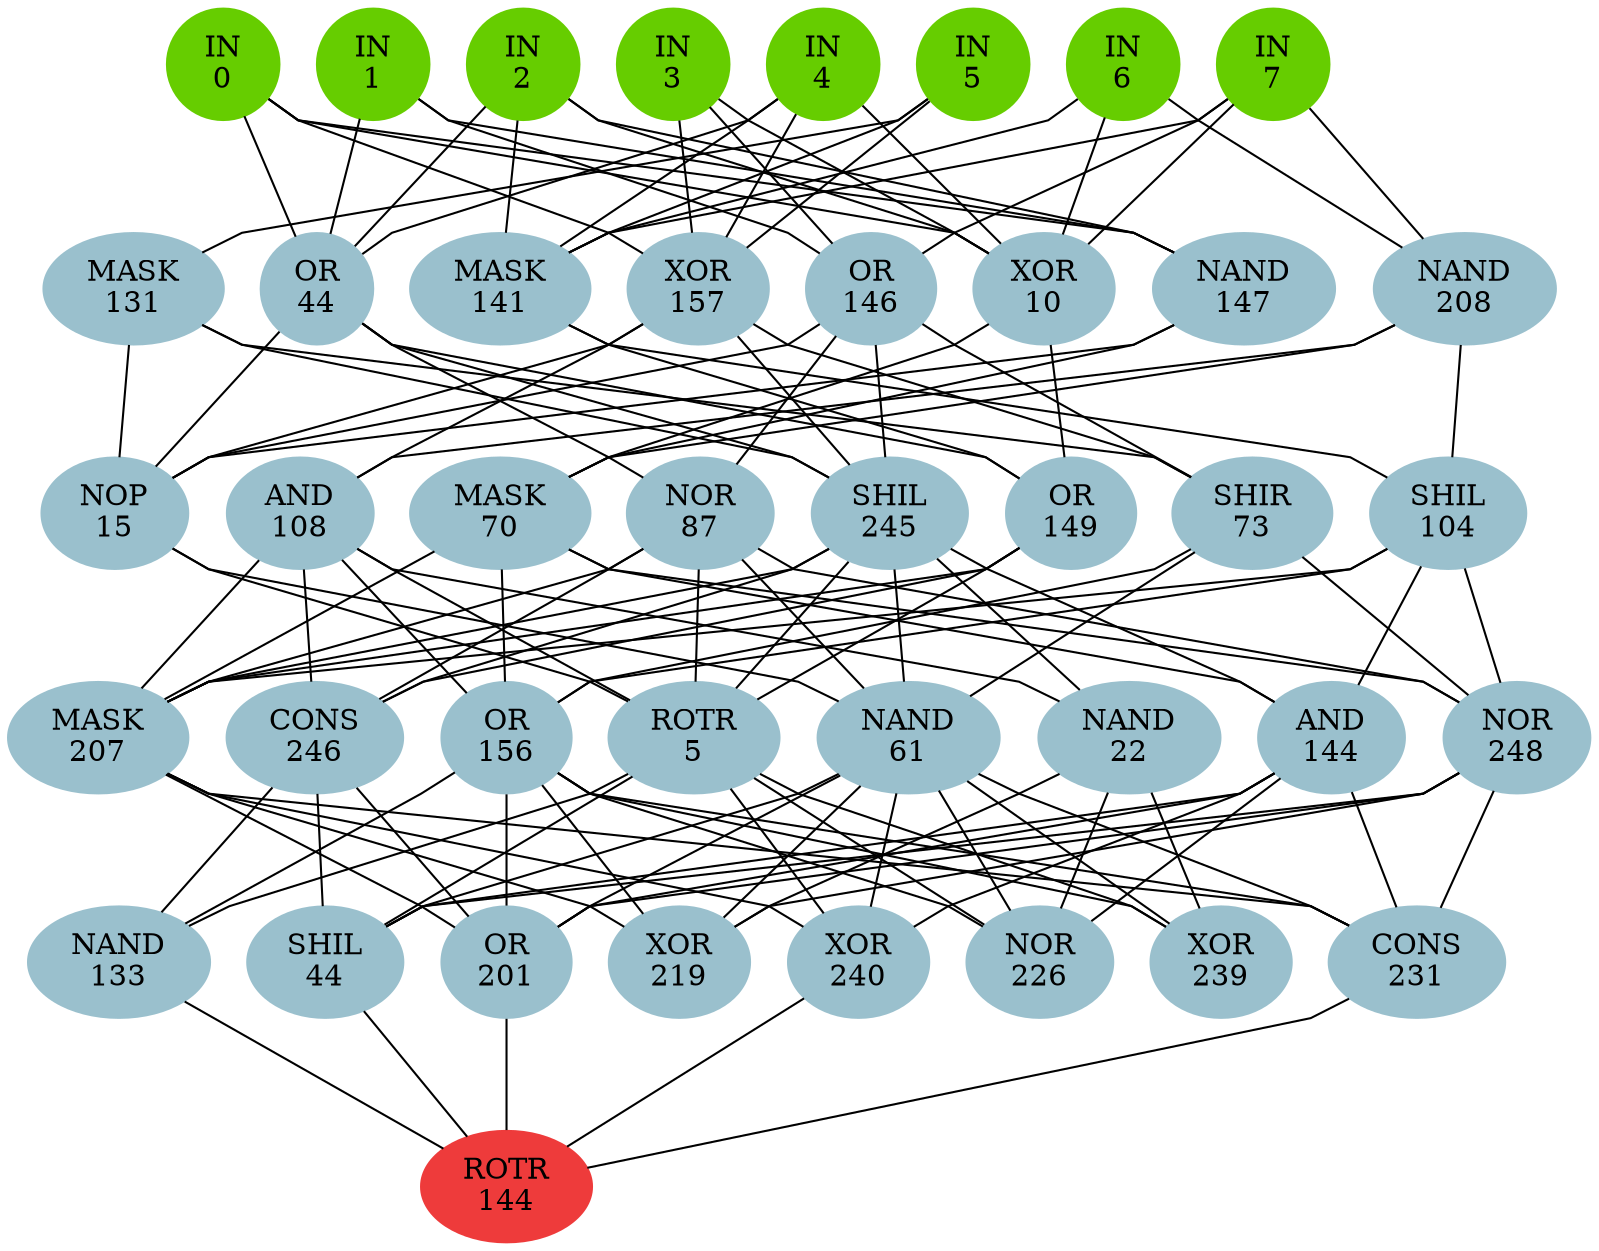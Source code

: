 graph EACircuit {
rankdir=BT;
ranksep=0.75;
ordering=out;
splines=polyline;
node [style=filled, color=lightblue2];

{ rank=same;
node [color=chartreuse3];
"-1_0"[label="IN\n0"];
node [color=chartreuse3];
"-1_1"[label="IN\n1"];
node [color=chartreuse3];
"-1_2"[label="IN\n2"];
node [color=chartreuse3];
"-1_3"[label="IN\n3"];
node [color=chartreuse3];
"-1_4"[label="IN\n4"];
node [color=chartreuse3];
"-1_5"[label="IN\n5"];
node [color=chartreuse3];
"-1_6"[label="IN\n6"];
node [color=chartreuse3];
"-1_7"[label="IN\n7"];
}
{ rank=same;
node [color=lightblue3];
"0_0"[label="MASK\n131"];
node [color=lightblue3];
"0_1"[label="OR\n44"];
node [color=lightblue3];
"0_2"[label="MASK\n141"];
node [color=lightblue3];
"0_3"[label="XOR\n157"];
node [color=lightblue3];
"0_4"[label="OR\n146"];
node [color=lightblue3];
"0_5"[label="XOR\n10"];
node [color=lightblue3];
"0_6"[label="NAND\n147"];
node [color=lightblue3];
"0_7"[label="NAND\n208"];
}
{ rank=same;
node [color=lightblue3];
"1_0"[label="NOP\n15"];
node [color=lightblue3];
"1_1"[label="AND\n108"];
node [color=lightblue3];
"1_2"[label="MASK\n70"];
node [color=lightblue3];
"1_3"[label="NOR\n87"];
node [color=lightblue3];
"1_4"[label="SHIL\n245"];
node [color=lightblue3];
"1_5"[label="OR\n149"];
node [color=lightblue3];
"1_6"[label="SHIR\n73"];
node [color=lightblue3];
"1_7"[label="SHIL\n104"];
}
{ rank=same;
node [color=lightblue3];
"2_0"[label="MASK\n207"];
node [color=lightblue3];
"2_1"[label="CONS\n246"];
node [color=lightblue3];
"2_2"[label="OR\n156"];
node [color=lightblue3];
"2_3"[label="ROTR\n5"];
node [color=lightblue3];
"2_4"[label="NAND\n61"];
node [color=lightblue3];
"2_5"[label="NAND\n22"];
node [color=lightblue3];
"2_6"[label="AND\n144"];
node [color=lightblue3];
"2_7"[label="NOR\n248"];
}
{ rank=same;
node [color=lightblue3];
"3_0"[label="NAND\n133"];
node [color=lightblue3];
"3_1"[label="SHIL\n44"];
node [color=lightblue3];
"3_2"[label="OR\n201"];
node [color=lightblue3];
"3_3"[label="XOR\n219"];
node [color=lightblue3];
"3_4"[label="XOR\n240"];
node [color=lightblue3];
"3_5"[label="NOR\n226"];
node [color=lightblue3];
"3_6"[label="XOR\n239"];
node [color=lightblue3];
"3_7"[label="CONS\n231"];
}
{ rank=same;
node [color=brown2];
"4_0"[label="ROTR\n144"];
}
edge[style=invis];
"-1_0" -- "-1_1" -- "-1_2" -- "-1_3" -- "-1_4" -- "-1_5" -- "-1_6" -- "-1_7";
"0_0" -- "0_1" -- "0_2" -- "0_3" -- "0_4" -- "0_5" -- "0_6" -- "0_7";
"1_0" -- "1_1" -- "1_2" -- "1_3" -- "1_4" -- "1_5" -- "1_6" -- "1_7";
"2_0" -- "2_1" -- "2_2" -- "2_3" -- "2_4" -- "2_5" -- "2_6" -- "2_7";
"3_0" -- "3_1" -- "3_2" -- "3_3" -- "3_4" -- "3_5" -- "3_6" -- "3_7";
"4_0" -- "4_0";
edge[style=solid];
"0_0" -- "-1_5";
"0_1" -- "-1_0";
"0_1" -- "-1_1";
"0_1" -- "-1_2";
"0_1" -- "-1_4";
"0_2" -- "-1_2";
"0_2" -- "-1_4";
"0_2" -- "-1_5";
"0_2" -- "-1_6";
"0_2" -- "-1_7";
"0_3" -- "-1_0";
"0_3" -- "-1_3";
"0_3" -- "-1_4";
"0_3" -- "-1_5";
"0_4" -- "-1_1";
"0_4" -- "-1_3";
"0_4" -- "-1_7";
"0_5" -- "-1_0";
"0_5" -- "-1_2";
"0_5" -- "-1_3";
"0_5" -- "-1_4";
"0_5" -- "-1_6";
"0_5" -- "-1_7";
"0_6" -- "-1_0";
"0_6" -- "-1_1";
"0_6" -- "-1_2";
"0_7" -- "-1_6";
"0_7" -- "-1_7";
"1_0" -- "0_0";
"1_0" -- "0_1";
"1_0" -- "0_3";
"1_0" -- "0_4";
"1_0" -- "0_6";
"1_1" -- "0_3";
"1_1" -- "0_7";
"1_2" -- "0_5";
"1_2" -- "0_6";
"1_2" -- "0_7";
"1_3" -- "0_1";
"1_3" -- "0_4";
"1_4" -- "0_0";
"1_4" -- "0_1";
"1_4" -- "0_3";
"1_4" -- "0_4";
"1_5" -- "0_1";
"1_5" -- "0_2";
"1_5" -- "0_5";
"1_6" -- "0_0";
"1_6" -- "0_3";
"1_6" -- "0_4";
"1_7" -- "0_2";
"1_7" -- "0_7";
"2_0" -- "1_1";
"2_0" -- "1_2";
"2_0" -- "1_3";
"2_0" -- "1_4";
"2_0" -- "1_5";
"2_0" -- "1_7";
"2_1" -- "1_1";
"2_1" -- "1_3";
"2_1" -- "1_4";
"2_1" -- "1_5";
"2_2" -- "1_1";
"2_2" -- "1_2";
"2_2" -- "1_6";
"2_2" -- "1_7";
"2_3" -- "1_0";
"2_3" -- "1_1";
"2_3" -- "1_3";
"2_3" -- "1_4";
"2_3" -- "1_5";
"2_4" -- "1_0";
"2_4" -- "1_3";
"2_4" -- "1_4";
"2_4" -- "1_6";
"2_5" -- "1_1";
"2_5" -- "1_4";
"2_6" -- "1_2";
"2_6" -- "1_4";
"2_6" -- "1_7";
"2_7" -- "1_2";
"2_7" -- "1_3";
"2_7" -- "1_6";
"2_7" -- "1_7";
"3_0" -- "2_1";
"3_0" -- "2_2";
"3_0" -- "2_3";
"3_1" -- "2_1";
"3_1" -- "2_3";
"3_1" -- "2_4";
"3_1" -- "2_6";
"3_1" -- "2_7";
"3_2" -- "2_0";
"3_2" -- "2_1";
"3_2" -- "2_2";
"3_2" -- "2_4";
"3_2" -- "2_6";
"3_2" -- "2_7";
"3_3" -- "2_0";
"3_3" -- "2_2";
"3_3" -- "2_4";
"3_3" -- "2_5";
"3_3" -- "2_7";
"3_4" -- "2_0";
"3_4" -- "2_3";
"3_4" -- "2_4";
"3_4" -- "2_6";
"3_5" -- "2_2";
"3_5" -- "2_3";
"3_5" -- "2_4";
"3_5" -- "2_5";
"3_5" -- "2_6";
"3_6" -- "2_2";
"3_6" -- "2_3";
"3_6" -- "2_4";
"3_6" -- "2_5";
"3_7" -- "2_0";
"3_7" -- "2_2";
"3_7" -- "2_4";
"3_7" -- "2_6";
"3_7" -- "2_7";
"4_0" -- "3_0";
"4_0" -- "3_1";
"4_0" -- "3_2";
"4_0" -- "3_4";
"4_0" -- "3_7";
}